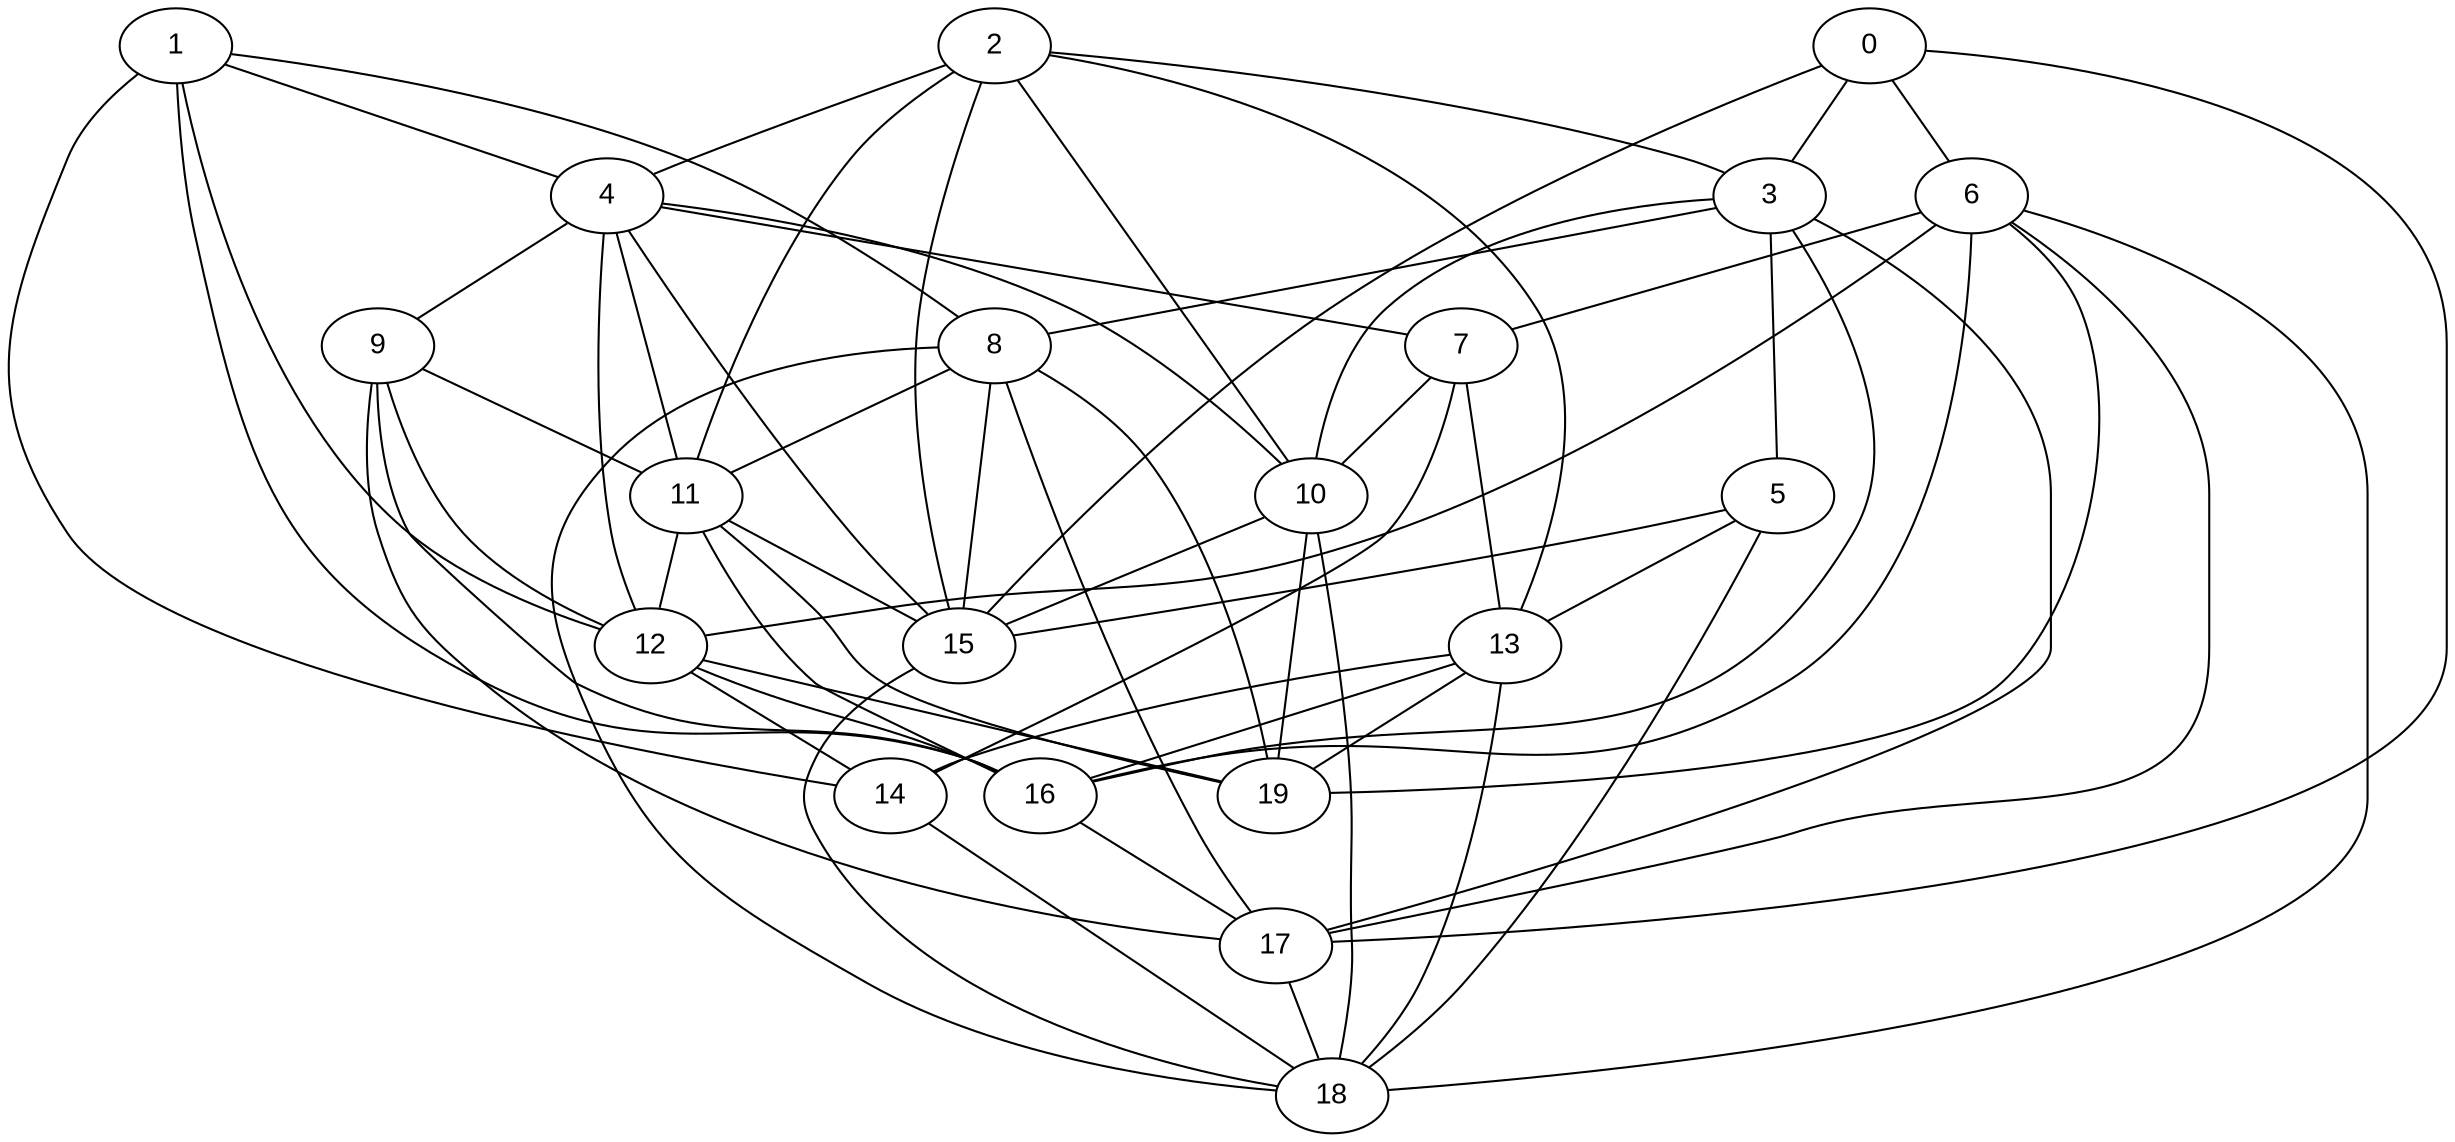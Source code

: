 graph InitialGraph {
  node [style=filled, fillcolor=white, fontname="Arial"];
  0;
  1;
  2;
  3;
  4;
  5;
  6;
  7;
  8;
  9;
  10;
  11;
  12;
  13;
  14;
  15;
  16;
  17;
  18;
  19;
  0 -- 3;
  0 -- 6;
  0 -- 15;
  0 -- 17;
  1 -- 4;
  1 -- 8;
  1 -- 12;
  1 -- 14;
  1 -- 16;
  2 -- 3;
  2 -- 4;
  2 -- 10;
  2 -- 11;
  2 -- 13;
  2 -- 15;
  3 -- 5;
  3 -- 8;
  3 -- 10;
  3 -- 16;
  3 -- 17;
  4 -- 7;
  4 -- 9;
  4 -- 10;
  4 -- 11;
  4 -- 12;
  4 -- 15;
  5 -- 13;
  5 -- 15;
  5 -- 18;
  6 -- 7;
  6 -- 12;
  6 -- 16;
  6 -- 17;
  6 -- 18;
  6 -- 19;
  7 -- 10;
  7 -- 13;
  7 -- 14;
  8 -- 11;
  8 -- 15;
  8 -- 17;
  8 -- 18;
  8 -- 19;
  9 -- 11;
  9 -- 12;
  9 -- 16;
  9 -- 17;
  10 -- 15;
  10 -- 18;
  10 -- 19;
  11 -- 12;
  11 -- 15;
  11 -- 16;
  11 -- 19;
  12 -- 14;
  12 -- 16;
  12 -- 19;
  13 -- 14;
  13 -- 16;
  13 -- 18;
  13 -- 19;
  14 -- 18;
  15 -- 18;
  16 -- 17;
  17 -- 18;
}
